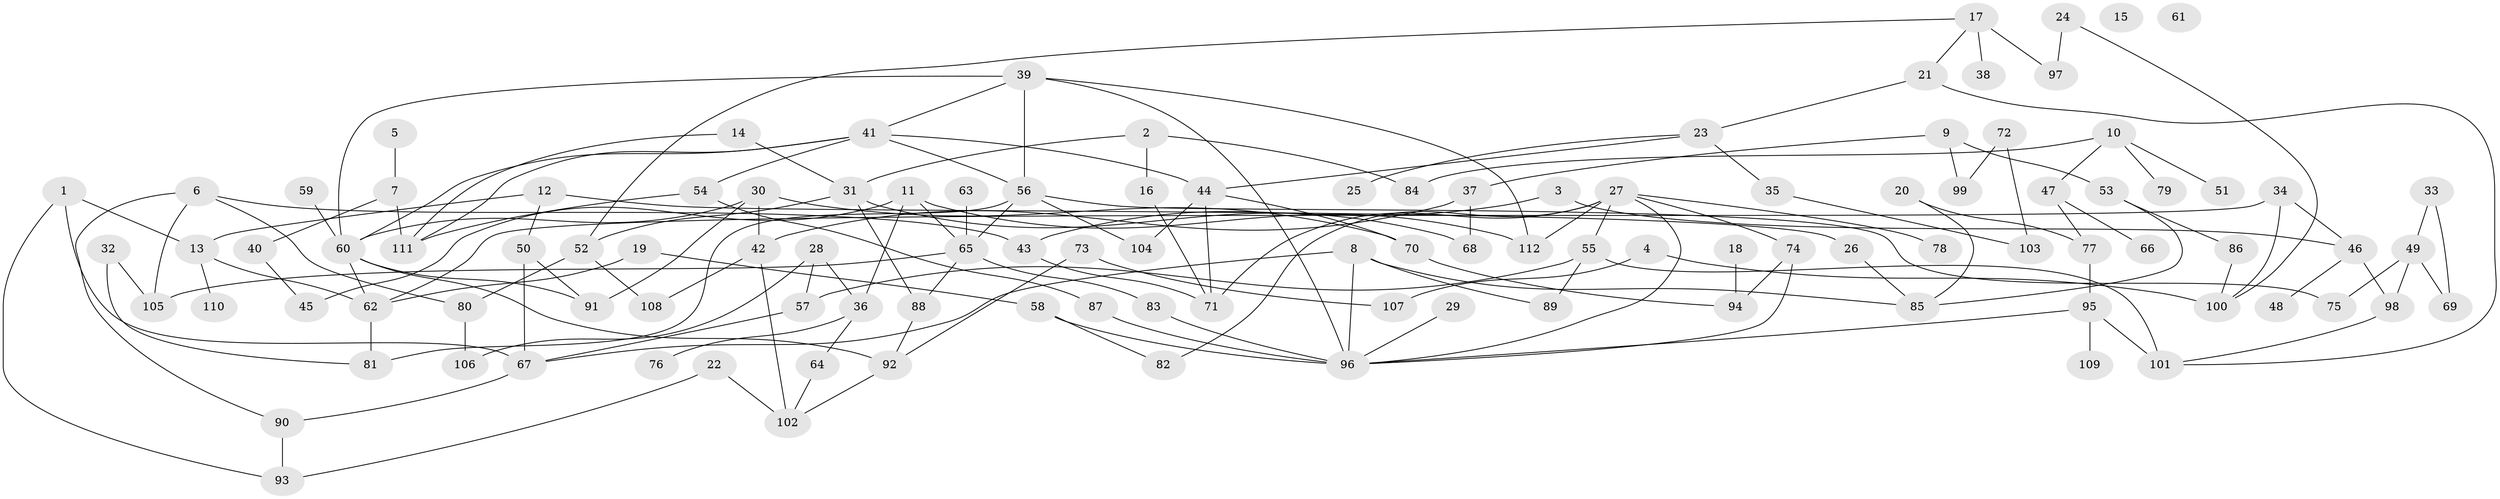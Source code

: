 // Generated by graph-tools (version 1.1) at 2025/12/03/09/25 04:12:59]
// undirected, 112 vertices, 161 edges
graph export_dot {
graph [start="1"]
  node [color=gray90,style=filled];
  1;
  2;
  3;
  4;
  5;
  6;
  7;
  8;
  9;
  10;
  11;
  12;
  13;
  14;
  15;
  16;
  17;
  18;
  19;
  20;
  21;
  22;
  23;
  24;
  25;
  26;
  27;
  28;
  29;
  30;
  31;
  32;
  33;
  34;
  35;
  36;
  37;
  38;
  39;
  40;
  41;
  42;
  43;
  44;
  45;
  46;
  47;
  48;
  49;
  50;
  51;
  52;
  53;
  54;
  55;
  56;
  57;
  58;
  59;
  60;
  61;
  62;
  63;
  64;
  65;
  66;
  67;
  68;
  69;
  70;
  71;
  72;
  73;
  74;
  75;
  76;
  77;
  78;
  79;
  80;
  81;
  82;
  83;
  84;
  85;
  86;
  87;
  88;
  89;
  90;
  91;
  92;
  93;
  94;
  95;
  96;
  97;
  98;
  99;
  100;
  101;
  102;
  103;
  104;
  105;
  106;
  107;
  108;
  109;
  110;
  111;
  112;
  1 -- 13;
  1 -- 67;
  1 -- 93;
  2 -- 16;
  2 -- 31;
  2 -- 84;
  3 -- 43;
  3 -- 46;
  4 -- 100;
  4 -- 107;
  5 -- 7;
  6 -- 43;
  6 -- 80;
  6 -- 90;
  6 -- 105;
  7 -- 40;
  7 -- 111;
  8 -- 67;
  8 -- 85;
  8 -- 89;
  8 -- 96;
  9 -- 37;
  9 -- 53;
  9 -- 99;
  10 -- 47;
  10 -- 51;
  10 -- 79;
  10 -- 84;
  11 -- 36;
  11 -- 45;
  11 -- 65;
  11 -- 112;
  12 -- 13;
  12 -- 26;
  12 -- 50;
  13 -- 62;
  13 -- 110;
  14 -- 31;
  14 -- 111;
  16 -- 71;
  17 -- 21;
  17 -- 38;
  17 -- 52;
  17 -- 97;
  18 -- 94;
  19 -- 58;
  19 -- 62;
  20 -- 77;
  20 -- 85;
  21 -- 23;
  21 -- 101;
  22 -- 93;
  22 -- 102;
  23 -- 25;
  23 -- 35;
  23 -- 44;
  24 -- 97;
  24 -- 100;
  26 -- 85;
  27 -- 55;
  27 -- 71;
  27 -- 74;
  27 -- 78;
  27 -- 82;
  27 -- 96;
  27 -- 112;
  28 -- 36;
  28 -- 57;
  28 -- 106;
  29 -- 96;
  30 -- 42;
  30 -- 60;
  30 -- 70;
  30 -- 91;
  31 -- 52;
  31 -- 68;
  31 -- 88;
  32 -- 81;
  32 -- 105;
  33 -- 49;
  33 -- 69;
  34 -- 46;
  34 -- 62;
  34 -- 100;
  35 -- 103;
  36 -- 64;
  36 -- 76;
  37 -- 42;
  37 -- 68;
  39 -- 41;
  39 -- 56;
  39 -- 60;
  39 -- 96;
  39 -- 112;
  40 -- 45;
  41 -- 44;
  41 -- 54;
  41 -- 56;
  41 -- 60;
  41 -- 111;
  42 -- 102;
  42 -- 108;
  43 -- 71;
  44 -- 70;
  44 -- 71;
  44 -- 104;
  46 -- 48;
  46 -- 98;
  47 -- 66;
  47 -- 77;
  49 -- 69;
  49 -- 75;
  49 -- 98;
  50 -- 67;
  50 -- 91;
  52 -- 80;
  52 -- 108;
  53 -- 85;
  53 -- 86;
  54 -- 87;
  54 -- 111;
  55 -- 57;
  55 -- 89;
  55 -- 101;
  56 -- 65;
  56 -- 75;
  56 -- 81;
  56 -- 104;
  57 -- 67;
  58 -- 82;
  58 -- 96;
  59 -- 60;
  60 -- 62;
  60 -- 91;
  60 -- 92;
  62 -- 81;
  63 -- 65;
  64 -- 102;
  65 -- 83;
  65 -- 88;
  65 -- 105;
  67 -- 90;
  70 -- 94;
  72 -- 99;
  72 -- 103;
  73 -- 92;
  73 -- 107;
  74 -- 94;
  74 -- 96;
  77 -- 95;
  80 -- 106;
  83 -- 96;
  86 -- 100;
  87 -- 96;
  88 -- 92;
  90 -- 93;
  92 -- 102;
  95 -- 96;
  95 -- 101;
  95 -- 109;
  98 -- 101;
}

